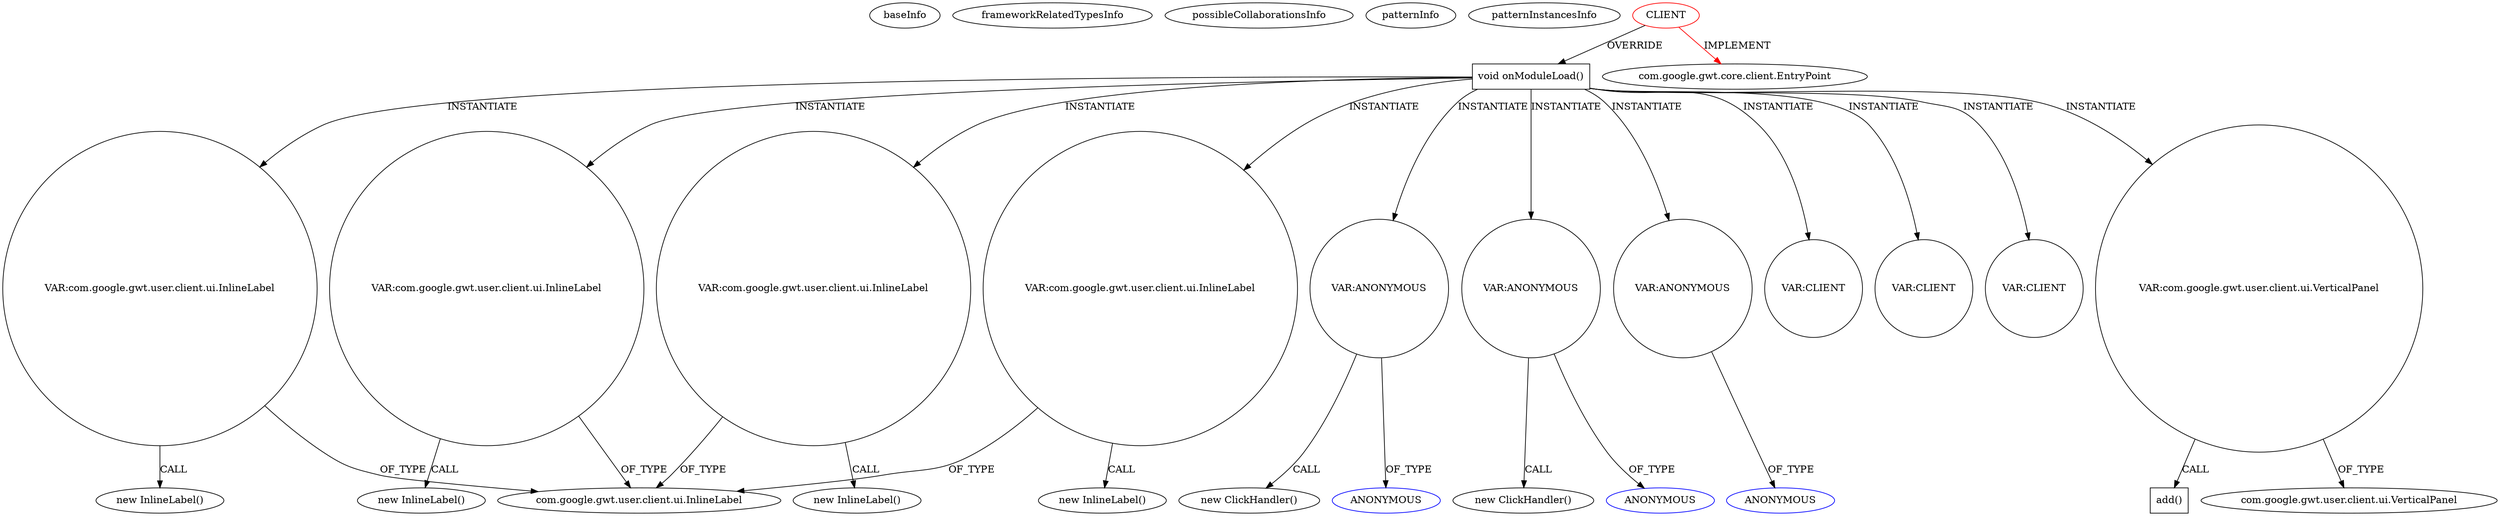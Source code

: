 digraph {
baseInfo[graphId=1084,category="pattern",isAnonymous=false,possibleRelation=false]
frameworkRelatedTypesInfo[0="com.google.gwt.core.client.EntryPoint"]
possibleCollaborationsInfo[]
patternInfo[frequency=2.0,patternRootClient=0]
patternInstancesInfo[0="ashtonthomas-gwt-fast-touch-press~/ashtonthomas-gwt-fast-touch-press/gwt-fast-touch-press-master/src/io/ashton/fastpress/client/Gwt_fast_press.java~Gwt_fast_press~744",1="nakaken0629-mezamashimailgwt~/nakaken0629-mezamashimailgwt/mezamashimailgwt-master/mezamashimailgwt/src/com/appspot/mezamashimailgwt/client/Mezamashimailgwt.java~Mezamashimailgwt~4116"]
22[label="new InlineLabel()",vertexType="CONSTRUCTOR_CALL",isFrameworkType=false]
23[label="VAR:com.google.gwt.user.client.ui.InlineLabel",vertexType="VARIABLE_EXPRESION",isFrameworkType=false,shape=circle]
24[label="com.google.gwt.user.client.ui.InlineLabel",vertexType="FRAMEWORK_CLASS_TYPE",isFrameworkType=false]
265[label="VAR:com.google.gwt.user.client.ui.InlineLabel",vertexType="VARIABLE_EXPRESION",isFrameworkType=false,shape=circle]
264[label="new InlineLabel()",vertexType="CONSTRUCTOR_CALL",isFrameworkType=false]
209[label="VAR:com.google.gwt.user.client.ui.InlineLabel",vertexType="VARIABLE_EXPRESION",isFrameworkType=false,shape=circle]
208[label="new InlineLabel()",vertexType="CONSTRUCTOR_CALL",isFrameworkType=false]
258[label="VAR:com.google.gwt.user.client.ui.InlineLabel",vertexType="VARIABLE_EXPRESION",isFrameworkType=false,shape=circle]
257[label="new InlineLabel()",vertexType="CONSTRUCTOR_CALL",isFrameworkType=false]
2[label="void onModuleLoad()",vertexType="OVERRIDING_METHOD_DECLARATION",isFrameworkType=false,shape=box]
0[label="CLIENT",vertexType="ROOT_CLIENT_CLASS_DECLARATION",isFrameworkType=false,color=red]
178[label="VAR:ANONYMOUS",vertexType="VARIABLE_EXPRESION",isFrameworkType=false,shape=circle]
179[label="ANONYMOUS",vertexType="REFERENCE_ANONYMOUS_DECLARATION",isFrameworkType=false,color=blue]
145[label="VAR:ANONYMOUS",vertexType="VARIABLE_EXPRESION",isFrameworkType=false,shape=circle]
146[label="ANONYMOUS",vertexType="REFERENCE_ANONYMOUS_DECLARATION",isFrameworkType=false,color=blue]
1[label="com.google.gwt.core.client.EntryPoint",vertexType="FRAMEWORK_INTERFACE_TYPE",isFrameworkType=false]
46[label="VAR:ANONYMOUS",vertexType="VARIABLE_EXPRESION",isFrameworkType=false,shape=circle]
47[label="ANONYMOUS",vertexType="REFERENCE_ANONYMOUS_DECLARATION",isFrameworkType=false,color=blue]
157[label="VAR:CLIENT",vertexType="VARIABLE_EXPRESION",isFrameworkType=false,shape=circle]
189[label="VAR:CLIENT",vertexType="VARIABLE_EXPRESION",isFrameworkType=false,shape=circle]
173[label="VAR:CLIENT",vertexType="VARIABLE_EXPRESION",isFrameworkType=false,shape=circle]
38[label="VAR:com.google.gwt.user.client.ui.VerticalPanel",vertexType="VARIABLE_EXPRESION",isFrameworkType=false,shape=circle]
144[label="new ClickHandler()",vertexType="CONSTRUCTOR_CALL",isFrameworkType=false]
177[label="new ClickHandler()",vertexType="CONSTRUCTOR_CALL",isFrameworkType=false]
5[label="com.google.gwt.user.client.ui.VerticalPanel",vertexType="FRAMEWORK_CLASS_TYPE",isFrameworkType=false]
105[label="add()",vertexType="INSIDE_CALL",isFrameworkType=false,shape=box]
265->264[label="CALL"]
209->24[label="OF_TYPE"]
2->265[label="INSTANTIATE"]
258->257[label="CALL"]
2->189[label="INSTANTIATE"]
178->179[label="OF_TYPE"]
209->208[label="CALL"]
258->24[label="OF_TYPE"]
2->23[label="INSTANTIATE"]
46->47[label="OF_TYPE"]
265->24[label="OF_TYPE"]
0->1[label="IMPLEMENT",color=red]
145->146[label="OF_TYPE"]
23->22[label="CALL"]
0->2[label="OVERRIDE"]
2->173[label="INSTANTIATE"]
178->177[label="CALL"]
2->178[label="INSTANTIATE"]
38->105[label="CALL"]
38->5[label="OF_TYPE"]
2->145[label="INSTANTIATE"]
2->209[label="INSTANTIATE"]
2->38[label="INSTANTIATE"]
2->258[label="INSTANTIATE"]
23->24[label="OF_TYPE"]
2->46[label="INSTANTIATE"]
145->144[label="CALL"]
2->157[label="INSTANTIATE"]
}
